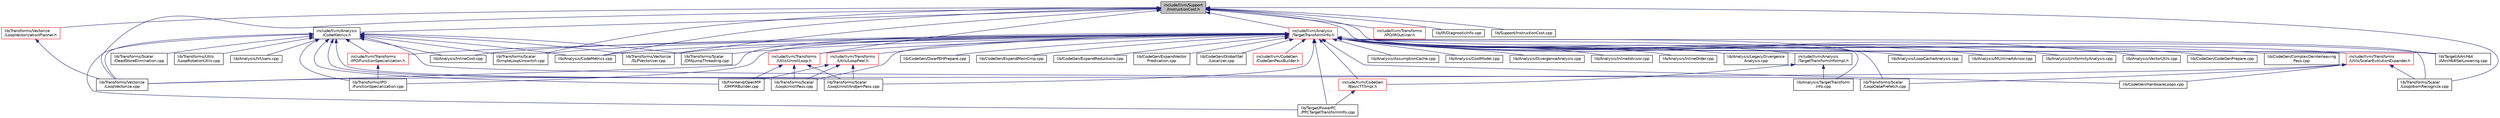 digraph "include/llvm/Support/InstructionCost.h"
{
 // LATEX_PDF_SIZE
  bgcolor="transparent";
  edge [fontname="Helvetica",fontsize="10",labelfontname="Helvetica",labelfontsize="10"];
  node [fontname="Helvetica",fontsize="10",shape=record];
  Node1 [label="include/llvm/Support\l/InstructionCost.h",height=0.2,width=0.4,color="black", fillcolor="grey75", style="filled", fontcolor="black",tooltip=" "];
  Node1 -> Node2 [dir="back",color="midnightblue",fontsize="10",style="solid",fontname="Helvetica"];
  Node2 [label="include/llvm/Analysis\l/CodeMetrics.h",height=0.2,width=0.4,color="black",URL="$CodeMetrics_8h.html",tooltip=" "];
  Node2 -> Node3 [dir="back",color="midnightblue",fontsize="10",style="solid",fontname="Helvetica"];
  Node3 [label="include/llvm/Transforms\l/IPO/FunctionSpecialization.h",height=0.2,width=0.4,color="red",URL="$FunctionSpecialization_8h.html",tooltip=" "];
  Node3 -> Node4 [dir="back",color="midnightblue",fontsize="10",style="solid",fontname="Helvetica"];
  Node4 [label="lib/Transforms/IPO\l/FunctionSpecialization.cpp",height=0.2,width=0.4,color="black",URL="$FunctionSpecialization_8cpp.html",tooltip=" "];
  Node2 -> Node6 [dir="back",color="midnightblue",fontsize="10",style="solid",fontname="Helvetica"];
  Node6 [label="lib/Analysis/CodeMetrics.cpp",height=0.2,width=0.4,color="black",URL="$CodeMetrics_8cpp.html",tooltip=" "];
  Node2 -> Node7 [dir="back",color="midnightblue",fontsize="10",style="solid",fontname="Helvetica"];
  Node7 [label="lib/Analysis/InlineCost.cpp",height=0.2,width=0.4,color="black",URL="$InlineCost_8cpp.html",tooltip=" "];
  Node2 -> Node8 [dir="back",color="midnightblue",fontsize="10",style="solid",fontname="Helvetica"];
  Node8 [label="lib/Analysis/IVUsers.cpp",height=0.2,width=0.4,color="black",URL="$IVUsers_8cpp.html",tooltip=" "];
  Node2 -> Node9 [dir="back",color="midnightblue",fontsize="10",style="solid",fontname="Helvetica"];
  Node9 [label="lib/Frontend/OpenMP\l/OMPIRBuilder.cpp",height=0.2,width=0.4,color="black",URL="$OMPIRBuilder_8cpp.html",tooltip=" "];
  Node2 -> Node10 [dir="back",color="midnightblue",fontsize="10",style="solid",fontname="Helvetica"];
  Node10 [label="lib/Target/PowerPC\l/PPCTargetTransformInfo.cpp",height=0.2,width=0.4,color="black",URL="$PPCTargetTransformInfo_8cpp.html",tooltip=" "];
  Node2 -> Node4 [dir="back",color="midnightblue",fontsize="10",style="solid",fontname="Helvetica"];
  Node2 -> Node11 [dir="back",color="midnightblue",fontsize="10",style="solid",fontname="Helvetica"];
  Node11 [label="lib/Transforms/Scalar\l/DeadStoreElimination.cpp",height=0.2,width=0.4,color="black",URL="$DeadStoreElimination_8cpp.html",tooltip=" "];
  Node2 -> Node12 [dir="back",color="midnightblue",fontsize="10",style="solid",fontname="Helvetica"];
  Node12 [label="lib/Transforms/Scalar\l/DFAJumpThreading.cpp",height=0.2,width=0.4,color="black",URL="$DFAJumpThreading_8cpp.html",tooltip=" "];
  Node2 -> Node13 [dir="back",color="midnightblue",fontsize="10",style="solid",fontname="Helvetica"];
  Node13 [label="lib/Transforms/Scalar\l/LoopDataPrefetch.cpp",height=0.2,width=0.4,color="black",URL="$LoopDataPrefetch_8cpp.html",tooltip=" "];
  Node2 -> Node14 [dir="back",color="midnightblue",fontsize="10",style="solid",fontname="Helvetica"];
  Node14 [label="lib/Transforms/Scalar\l/LoopUnrollAndJamPass.cpp",height=0.2,width=0.4,color="black",URL="$LoopUnrollAndJamPass_8cpp.html",tooltip=" "];
  Node2 -> Node15 [dir="back",color="midnightblue",fontsize="10",style="solid",fontname="Helvetica"];
  Node15 [label="lib/Transforms/Scalar\l/LoopUnrollPass.cpp",height=0.2,width=0.4,color="black",URL="$LoopUnrollPass_8cpp.html",tooltip=" "];
  Node2 -> Node16 [dir="back",color="midnightblue",fontsize="10",style="solid",fontname="Helvetica"];
  Node16 [label="lib/Transforms/Scalar\l/SimpleLoopUnswitch.cpp",height=0.2,width=0.4,color="black",URL="$SimpleLoopUnswitch_8cpp.html",tooltip=" "];
  Node2 -> Node17 [dir="back",color="midnightblue",fontsize="10",style="solid",fontname="Helvetica"];
  Node17 [label="lib/Transforms/Utils\l/LoopRotationUtils.cpp",height=0.2,width=0.4,color="black",URL="$LoopRotationUtils_8cpp.html",tooltip=" "];
  Node2 -> Node18 [dir="back",color="midnightblue",fontsize="10",style="solid",fontname="Helvetica"];
  Node18 [label="lib/Transforms/Vectorize\l/LoopVectorize.cpp",height=0.2,width=0.4,color="black",URL="$LoopVectorize_8cpp.html",tooltip=" "];
  Node2 -> Node19 [dir="back",color="midnightblue",fontsize="10",style="solid",fontname="Helvetica"];
  Node19 [label="lib/Transforms/Vectorize\l/SLPVectorizer.cpp",height=0.2,width=0.4,color="black",URL="$SLPVectorizer_8cpp.html",tooltip=" "];
  Node1 -> Node20 [dir="back",color="midnightblue",fontsize="10",style="solid",fontname="Helvetica"];
  Node20 [label="include/llvm/Analysis\l/TargetTransformInfo.h",height=0.2,width=0.4,color="red",URL="$TargetTransformInfo_8h.html",tooltip=" "];
  Node20 -> Node21 [dir="back",color="midnightblue",fontsize="10",style="solid",fontname="Helvetica"];
  Node21 [label="include/llvm/Analysis\l/TargetTransformInfoImpl.h",height=0.2,width=0.4,color="black",URL="$TargetTransformInfoImpl_8h.html",tooltip=" "];
  Node21 -> Node22 [dir="back",color="midnightblue",fontsize="10",style="solid",fontname="Helvetica"];
  Node22 [label="include/llvm/CodeGen\l/BasicTTIImpl.h",height=0.2,width=0.4,color="red",URL="$BasicTTIImpl_8h.html",tooltip=" "];
  Node22 -> Node10 [dir="back",color="midnightblue",fontsize="10",style="solid",fontname="Helvetica"];
  Node21 -> Node79 [dir="back",color="midnightblue",fontsize="10",style="solid",fontname="Helvetica"];
  Node79 [label="lib/Analysis/TargetTransform\lInfo.cpp",height=0.2,width=0.4,color="black",URL="$TargetTransformInfo_8cpp.html",tooltip=" "];
  Node20 -> Node22 [dir="back",color="midnightblue",fontsize="10",style="solid",fontname="Helvetica"];
  Node20 -> Node80 [dir="back",color="midnightblue",fontsize="10",style="solid",fontname="Helvetica"];
  Node80 [label="include/llvm/CodeGen\l/CodeGenPassBuilder.h",height=0.2,width=0.4,color="red",URL="$CodeGenPassBuilder_8h.html",tooltip=" "];
  Node20 -> Node3 [dir="back",color="midnightblue",fontsize="10",style="solid",fontname="Helvetica"];
  Node20 -> Node82 [dir="back",color="midnightblue",fontsize="10",style="solid",fontname="Helvetica"];
  Node82 [label="include/llvm/Transforms\l/Utils/LoopPeel.h",height=0.2,width=0.4,color="red",URL="$LoopPeel_8h.html",tooltip=" "];
  Node82 -> Node9 [dir="back",color="midnightblue",fontsize="10",style="solid",fontname="Helvetica"];
  Node82 -> Node14 [dir="back",color="midnightblue",fontsize="10",style="solid",fontname="Helvetica"];
  Node82 -> Node15 [dir="back",color="midnightblue",fontsize="10",style="solid",fontname="Helvetica"];
  Node20 -> Node85 [dir="back",color="midnightblue",fontsize="10",style="solid",fontname="Helvetica"];
  Node85 [label="include/llvm/Transforms\l/Utils/ScalarEvolutionExpander.h",height=0.2,width=0.4,color="red",URL="$ScalarEvolutionExpander_8h.html",tooltip=" "];
  Node85 -> Node86 [dir="back",color="midnightblue",fontsize="10",style="solid",fontname="Helvetica"];
  Node86 [label="lib/CodeGen/HardwareLoops.cpp",height=0.2,width=0.4,color="black",URL="$HardwareLoops_8cpp.html",tooltip=" "];
  Node85 -> Node13 [dir="back",color="midnightblue",fontsize="10",style="solid",fontname="Helvetica"];
  Node85 -> Node93 [dir="back",color="midnightblue",fontsize="10",style="solid",fontname="Helvetica"];
  Node93 [label="lib/Transforms/Scalar\l/LoopIdiomRecognize.cpp",height=0.2,width=0.4,color="black",URL="$LoopIdiomRecognize_8cpp.html",tooltip=" "];
  Node85 -> Node18 [dir="back",color="midnightblue",fontsize="10",style="solid",fontname="Helvetica"];
  Node20 -> Node106 [dir="back",color="midnightblue",fontsize="10",style="solid",fontname="Helvetica"];
  Node106 [label="include/llvm/Transforms\l/Utils/UnrollLoop.h",height=0.2,width=0.4,color="red",URL="$UnrollLoop_8h.html",tooltip=" "];
  Node106 -> Node9 [dir="back",color="midnightblue",fontsize="10",style="solid",fontname="Helvetica"];
  Node106 -> Node14 [dir="back",color="midnightblue",fontsize="10",style="solid",fontname="Helvetica"];
  Node106 -> Node15 [dir="back",color="midnightblue",fontsize="10",style="solid",fontname="Helvetica"];
  Node20 -> Node110 [dir="back",color="midnightblue",fontsize="10",style="solid",fontname="Helvetica"];
  Node110 [label="lib/Analysis/AssumptionCache.cpp",height=0.2,width=0.4,color="black",URL="$AssumptionCache_8cpp.html",tooltip=" "];
  Node20 -> Node6 [dir="back",color="midnightblue",fontsize="10",style="solid",fontname="Helvetica"];
  Node20 -> Node111 [dir="back",color="midnightblue",fontsize="10",style="solid",fontname="Helvetica"];
  Node111 [label="lib/Analysis/CostModel.cpp",height=0.2,width=0.4,color="black",URL="$CostModel_8cpp.html",tooltip=" "];
  Node20 -> Node112 [dir="back",color="midnightblue",fontsize="10",style="solid",fontname="Helvetica"];
  Node112 [label="lib/Analysis/DivergenceAnalysis.cpp",height=0.2,width=0.4,color="black",URL="$DivergenceAnalysis_8cpp.html",tooltip=" "];
  Node20 -> Node113 [dir="back",color="midnightblue",fontsize="10",style="solid",fontname="Helvetica"];
  Node113 [label="lib/Analysis/InlineAdvisor.cpp",height=0.2,width=0.4,color="black",URL="$InlineAdvisor_8cpp.html",tooltip=" "];
  Node20 -> Node7 [dir="back",color="midnightblue",fontsize="10",style="solid",fontname="Helvetica"];
  Node20 -> Node114 [dir="back",color="midnightblue",fontsize="10",style="solid",fontname="Helvetica"];
  Node114 [label="lib/Analysis/InlineOrder.cpp",height=0.2,width=0.4,color="black",URL="$InlineOrder_8cpp.html",tooltip=" "];
  Node20 -> Node115 [dir="back",color="midnightblue",fontsize="10",style="solid",fontname="Helvetica"];
  Node115 [label="lib/Analysis/LegacyDivergence\lAnalysis.cpp",height=0.2,width=0.4,color="black",URL="$LegacyDivergenceAnalysis_8cpp.html",tooltip=" "];
  Node20 -> Node116 [dir="back",color="midnightblue",fontsize="10",style="solid",fontname="Helvetica"];
  Node116 [label="lib/Analysis/LoopCacheAnalysis.cpp",height=0.2,width=0.4,color="black",URL="$LoopCacheAnalysis_8cpp.html",tooltip=" "];
  Node20 -> Node117 [dir="back",color="midnightblue",fontsize="10",style="solid",fontname="Helvetica"];
  Node117 [label="lib/Analysis/MLInlineAdvisor.cpp",height=0.2,width=0.4,color="black",URL="$MLInlineAdvisor_8cpp.html",tooltip=" "];
  Node20 -> Node79 [dir="back",color="midnightblue",fontsize="10",style="solid",fontname="Helvetica"];
  Node20 -> Node118 [dir="back",color="midnightblue",fontsize="10",style="solid",fontname="Helvetica"];
  Node118 [label="lib/Analysis/UniformityAnalysis.cpp",height=0.2,width=0.4,color="black",URL="$UniformityAnalysis_8cpp.html",tooltip=" "];
  Node20 -> Node119 [dir="back",color="midnightblue",fontsize="10",style="solid",fontname="Helvetica"];
  Node119 [label="lib/Analysis/VectorUtils.cpp",height=0.2,width=0.4,color="black",URL="$VectorUtils_8cpp.html",tooltip=" "];
  Node20 -> Node120 [dir="back",color="midnightblue",fontsize="10",style="solid",fontname="Helvetica"];
  Node120 [label="lib/CodeGen/CodeGenPrepare.cpp",height=0.2,width=0.4,color="black",URL="$CodeGenPrepare_8cpp.html",tooltip=" "];
  Node20 -> Node121 [dir="back",color="midnightblue",fontsize="10",style="solid",fontname="Helvetica"];
  Node121 [label="lib/CodeGen/ComplexDeinterleaving\lPass.cpp",height=0.2,width=0.4,color="black",URL="$ComplexDeinterleavingPass_8cpp.html",tooltip=" "];
  Node20 -> Node122 [dir="back",color="midnightblue",fontsize="10",style="solid",fontname="Helvetica"];
  Node122 [label="lib/CodeGen/DwarfEHPrepare.cpp",height=0.2,width=0.4,color="black",URL="$DwarfEHPrepare_8cpp.html",tooltip=" "];
  Node20 -> Node123 [dir="back",color="midnightblue",fontsize="10",style="solid",fontname="Helvetica"];
  Node123 [label="lib/CodeGen/ExpandMemCmp.cpp",height=0.2,width=0.4,color="black",URL="$ExpandMemCmp_8cpp.html",tooltip=" "];
  Node20 -> Node124 [dir="back",color="midnightblue",fontsize="10",style="solid",fontname="Helvetica"];
  Node124 [label="lib/CodeGen/ExpandReductions.cpp",height=0.2,width=0.4,color="black",URL="$ExpandReductions_8cpp.html",tooltip=" "];
  Node20 -> Node125 [dir="back",color="midnightblue",fontsize="10",style="solid",fontname="Helvetica"];
  Node125 [label="lib/CodeGen/ExpandVector\lPredication.cpp",height=0.2,width=0.4,color="black",URL="$ExpandVectorPredication_8cpp.html",tooltip=" "];
  Node20 -> Node126 [dir="back",color="midnightblue",fontsize="10",style="solid",fontname="Helvetica"];
  Node126 [label="lib/CodeGen/GlobalISel\l/Localizer.cpp",height=0.2,width=0.4,color="black",URL="$Localizer_8cpp.html",tooltip=" "];
  Node20 -> Node86 [dir="back",color="midnightblue",fontsize="10",style="solid",fontname="Helvetica"];
  Node20 -> Node136 [dir="back",color="midnightblue",fontsize="10",style="solid",fontname="Helvetica"];
  Node136 [label="lib/Target/AArch64\l/AArch64ISelLowering.cpp",height=0.2,width=0.4,color="black",URL="$AArch64ISelLowering_8cpp.html",tooltip=" "];
  Node20 -> Node10 [dir="back",color="midnightblue",fontsize="10",style="solid",fontname="Helvetica"];
  Node20 -> Node4 [dir="back",color="midnightblue",fontsize="10",style="solid",fontname="Helvetica"];
  Node20 -> Node12 [dir="back",color="midnightblue",fontsize="10",style="solid",fontname="Helvetica"];
  Node20 -> Node13 [dir="back",color="midnightblue",fontsize="10",style="solid",fontname="Helvetica"];
  Node20 -> Node93 [dir="back",color="midnightblue",fontsize="10",style="solid",fontname="Helvetica"];
  Node20 -> Node14 [dir="back",color="midnightblue",fontsize="10",style="solid",fontname="Helvetica"];
  Node20 -> Node15 [dir="back",color="midnightblue",fontsize="10",style="solid",fontname="Helvetica"];
  Node20 -> Node16 [dir="back",color="midnightblue",fontsize="10",style="solid",fontname="Helvetica"];
  Node20 -> Node18 [dir="back",color="midnightblue",fontsize="10",style="solid",fontname="Helvetica"];
  Node20 -> Node19 [dir="back",color="midnightblue",fontsize="10",style="solid",fontname="Helvetica"];
  Node1 -> Node242 [dir="back",color="midnightblue",fontsize="10",style="solid",fontname="Helvetica"];
  Node242 [label="include/llvm/Transforms\l/IPO/IROutliner.h",height=0.2,width=0.4,color="red",URL="$IROutliner_8h.html",tooltip=" "];
  Node1 -> Node85 [dir="back",color="midnightblue",fontsize="10",style="solid",fontname="Helvetica"];
  Node1 -> Node106 [dir="back",color="midnightblue",fontsize="10",style="solid",fontname="Helvetica"];
  Node1 -> Node6 [dir="back",color="midnightblue",fontsize="10",style="solid",fontname="Helvetica"];
  Node1 -> Node244 [dir="back",color="midnightblue",fontsize="10",style="solid",fontname="Helvetica"];
  Node244 [label="lib/IR/DiagnosticInfo.cpp",height=0.2,width=0.4,color="black",URL="$DiagnosticInfo_8cpp.html",tooltip=" "];
  Node1 -> Node245 [dir="back",color="midnightblue",fontsize="10",style="solid",fontname="Helvetica"];
  Node245 [label="lib/Support/InstructionCost.cpp",height=0.2,width=0.4,color="black",URL="$InstructionCost_8cpp.html",tooltip=" "];
  Node1 -> Node136 [dir="back",color="midnightblue",fontsize="10",style="solid",fontname="Helvetica"];
  Node1 -> Node93 [dir="back",color="midnightblue",fontsize="10",style="solid",fontname="Helvetica"];
  Node1 -> Node16 [dir="back",color="midnightblue",fontsize="10",style="solid",fontname="Helvetica"];
  Node1 -> Node246 [dir="back",color="midnightblue",fontsize="10",style="solid",fontname="Helvetica"];
  Node246 [label="lib/Transforms/Vectorize\l/LoopVectorizationPlanner.h",height=0.2,width=0.4,color="red",URL="$LoopVectorizationPlanner_8h.html",tooltip=" "];
  Node246 -> Node18 [dir="back",color="midnightblue",fontsize="10",style="solid",fontname="Helvetica"];
  Node1 -> Node18 [dir="back",color="midnightblue",fontsize="10",style="solid",fontname="Helvetica"];
  Node1 -> Node19 [dir="back",color="midnightblue",fontsize="10",style="solid",fontname="Helvetica"];
}
